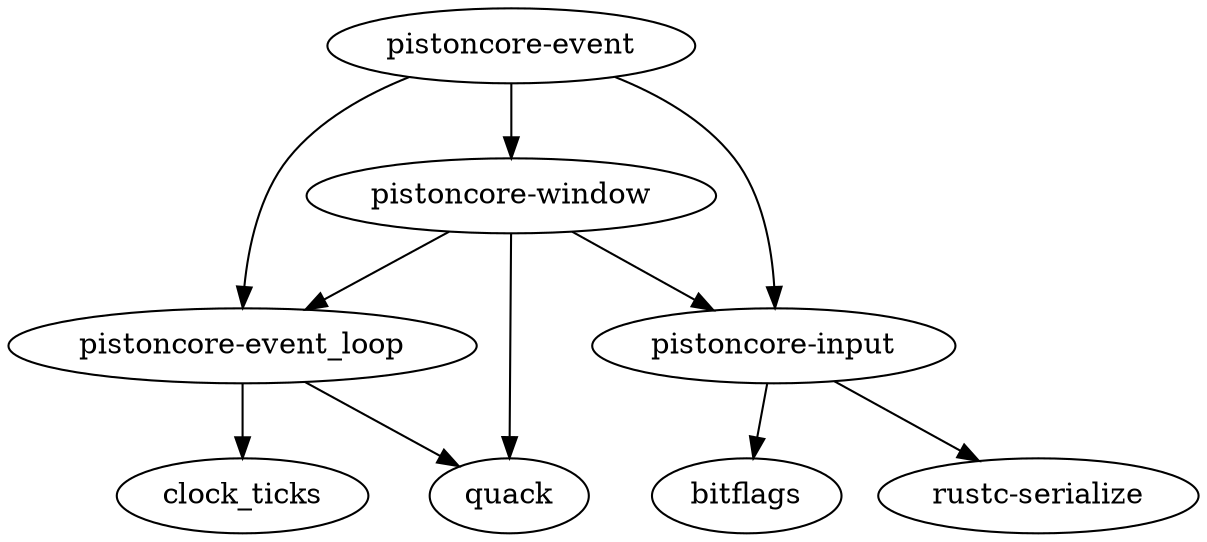 digraph dependencies {
    N0[label="pistoncore-event"];
    N1[label="bitflags"];
    N2[label="quack"];
    N3[label="clock_ticks"];
    N4[label="pistoncore-event_loop"];
    N5[label="pistoncore-window"];
    N6[label="pistoncore-input"];
    N7[label="rustc-serialize"];
    N4 -> N2[label=""];
    N4 -> N3[label=""];
    N5 -> N2[label=""];
    N5 -> N6[label=""];
    N5 -> N4[label=""];
    N6 -> N1[label=""];
    N6 -> N7[label=""];
    N0 -> N4[label=""];
    N0 -> N6[label=""];
    N0 -> N5[label=""];
}
